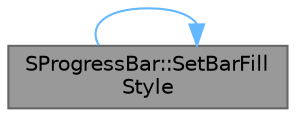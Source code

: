digraph "SProgressBar::SetBarFillStyle"
{
 // INTERACTIVE_SVG=YES
 // LATEX_PDF_SIZE
  bgcolor="transparent";
  edge [fontname=Helvetica,fontsize=10,labelfontname=Helvetica,labelfontsize=10];
  node [fontname=Helvetica,fontsize=10,shape=box,height=0.2,width=0.4];
  rankdir="LR";
  Node1 [id="Node000001",label="SProgressBar::SetBarFill\lStyle",height=0.2,width=0.4,color="gray40", fillcolor="grey60", style="filled", fontcolor="black",tooltip="See attribute BarFillStyle."];
  Node1 -> Node1 [id="edge1_Node000001_Node000001",color="steelblue1",style="solid",tooltip=" "];
}
